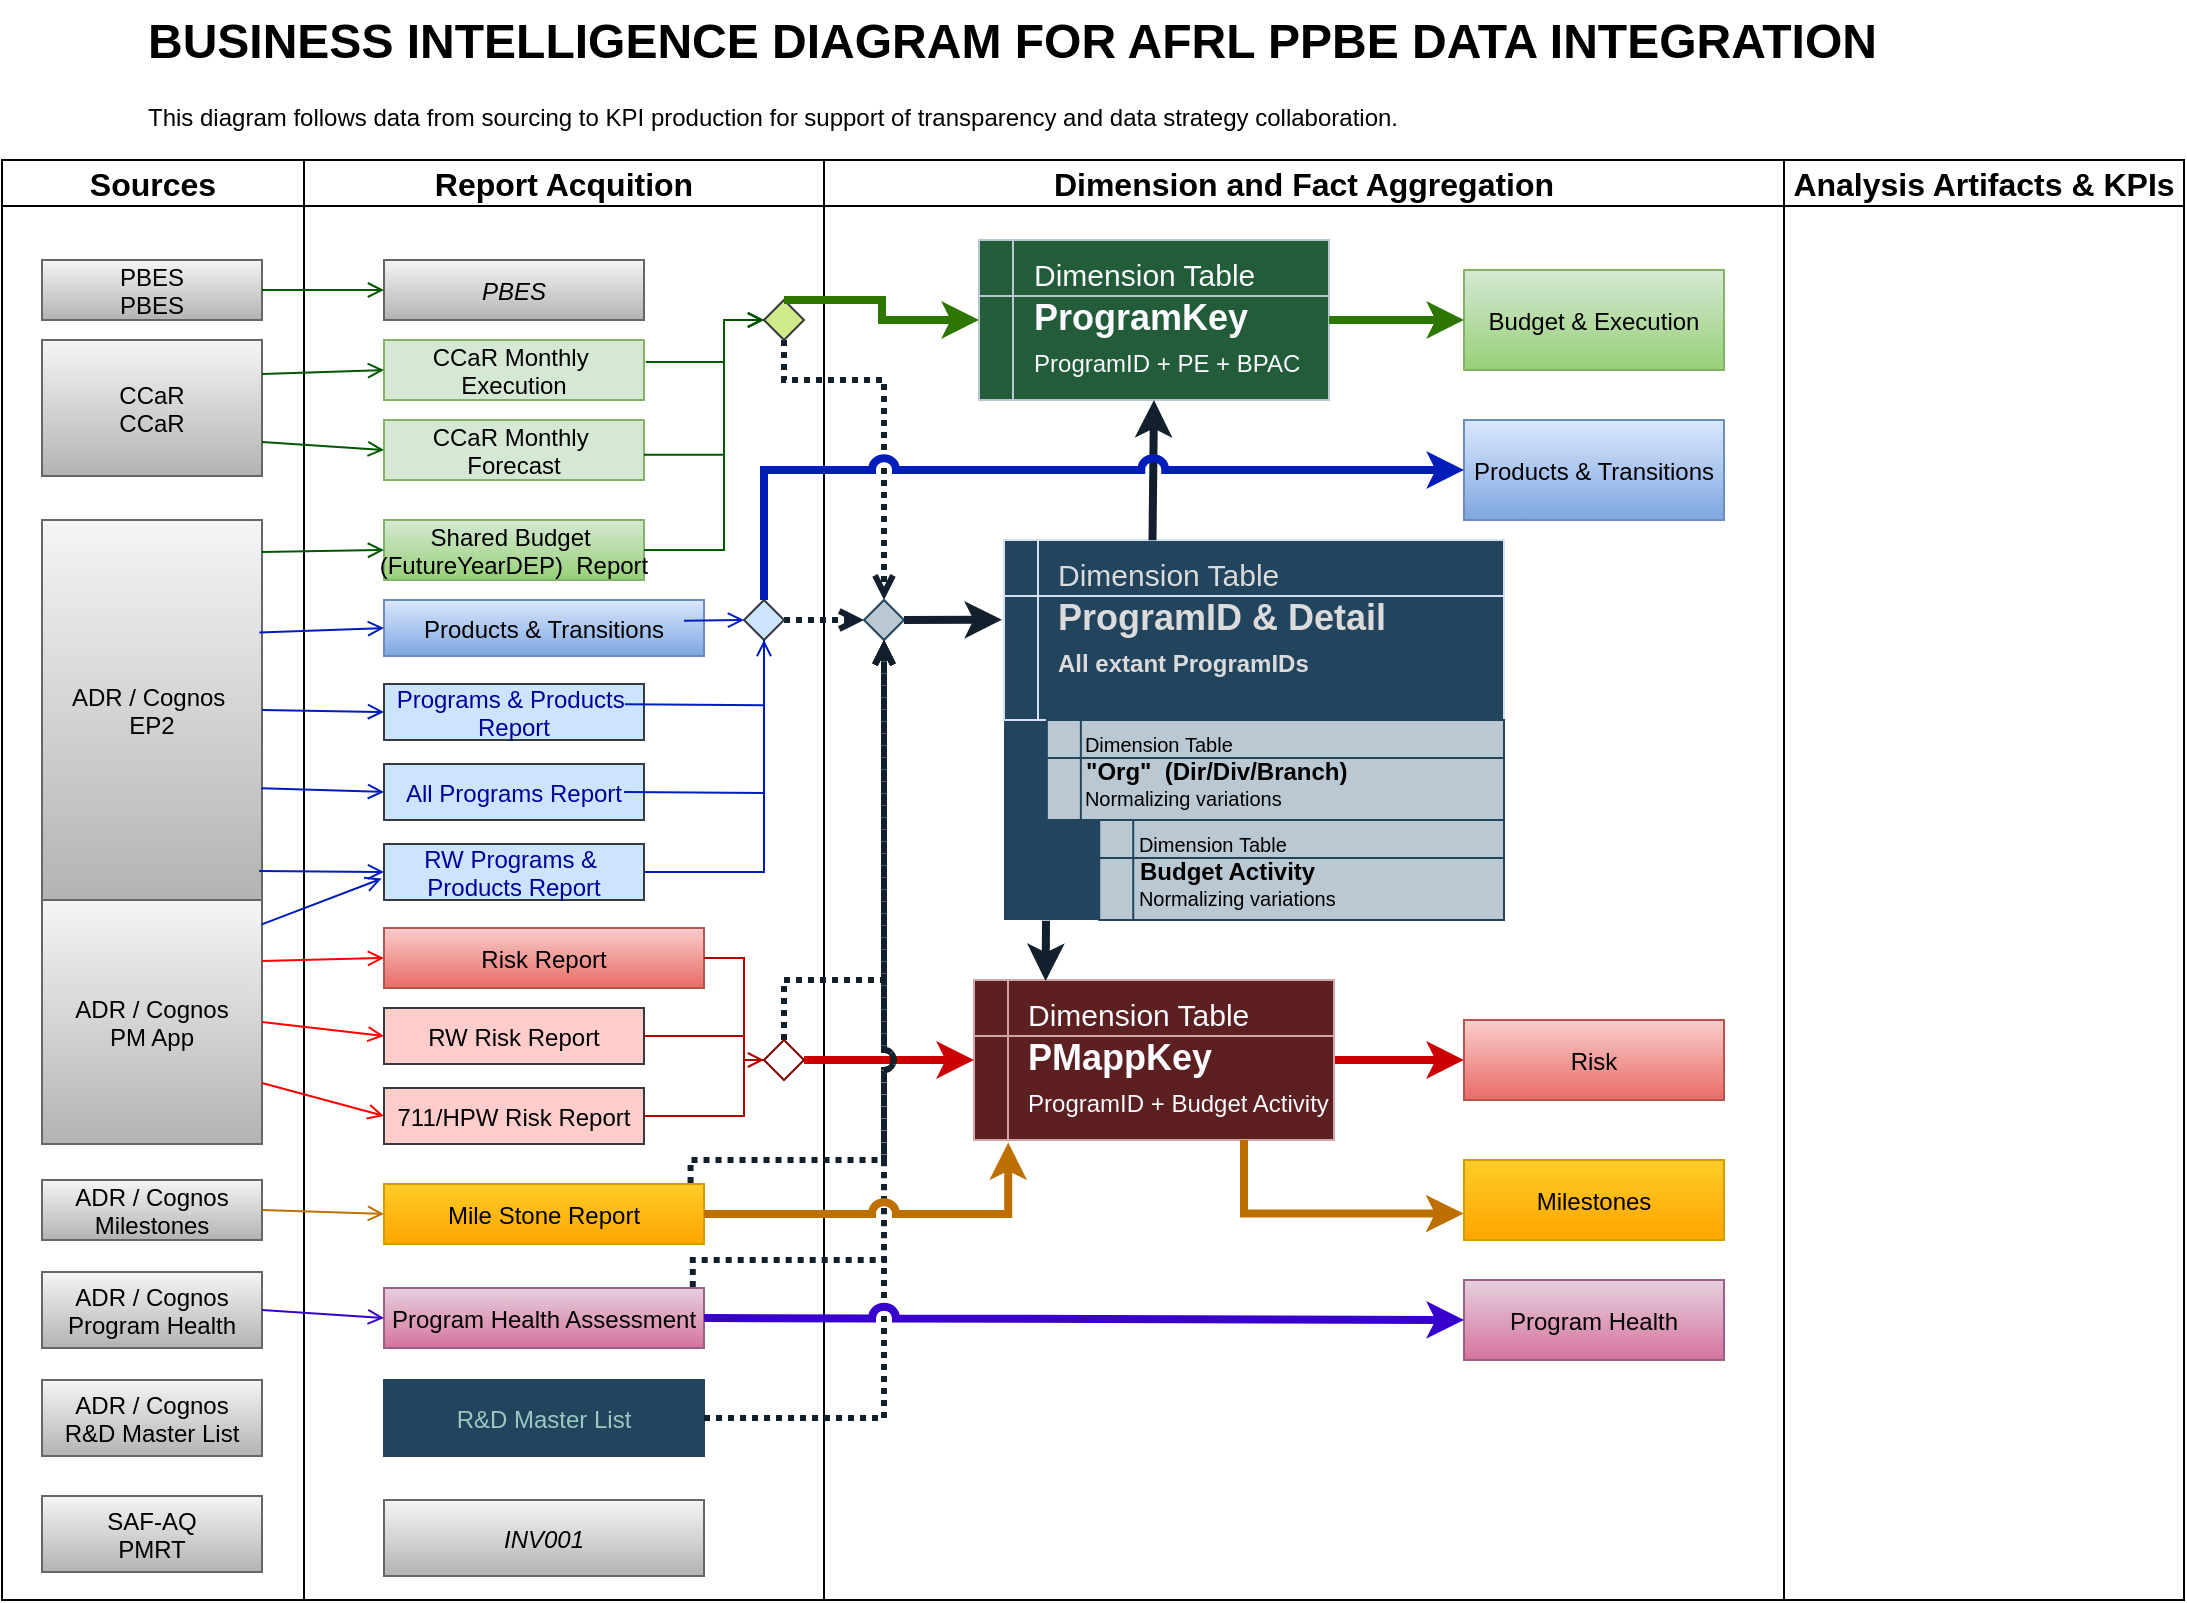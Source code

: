 <mxfile version="24.7.14">
  <diagram name="Page-1" id="e7e014a7-5840-1c2e-5031-d8a46d1fe8dd">
    <mxGraphModel dx="1511" dy="812" grid="1" gridSize="10" guides="1" tooltips="1" connect="1" arrows="1" fold="1" page="1" pageScale="1" pageWidth="1169" pageHeight="826" background="none" math="0" shadow="0">
      <root>
        <mxCell id="0" />
        <mxCell id="1" parent="0" />
        <mxCell id="3" value="Dimension and Fact Aggregation" style="swimlane;whiteSpace=wrap;fontSize=16;" parent="1" vertex="1">
          <mxGeometry x="430" y="90" width="480" height="720" as="geometry" />
        </mxCell>
        <mxCell id="Fj4q3F7yAHKbmUtNdAKV-152" value="Milestones" style="fillColor=#ffcd28;gradientColor=#ffa500;strokeColor=#d79b00;" parent="3" vertex="1">
          <mxGeometry x="320" y="500" width="130" height="40" as="geometry" />
        </mxCell>
        <mxCell id="Fj4q3F7yAHKbmUtNdAKV-154" value="Program Health" style="fillColor=#e6d0de;gradientColor=#d5739d;strokeColor=#996185;" parent="3" vertex="1">
          <mxGeometry x="320" y="560" width="130" height="40" as="geometry" />
        </mxCell>
        <mxCell id="Fj4q3F7yAHKbmUtNdAKV-117" value="&amp;nbsp; &amp;nbsp; &amp;nbsp;&lt;font style=&quot;font-size: 15px;&quot;&gt;Dimension Table&lt;/font&gt;&lt;div style=&quot;font-size: 18px;&quot;&gt;&amp;nbsp; &amp;nbsp; &amp;nbsp;&lt;span style=&quot;background-color: initial;&quot;&gt;&lt;b&gt;ProgramKey&lt;/b&gt;&lt;/span&gt;&lt;/div&gt;&lt;div style=&quot;&quot;&gt;&lt;b style=&quot;font-size: 18px;&quot;&gt;&amp;nbsp; &amp;nbsp; &amp;nbsp;&lt;/b&gt;&lt;font style=&quot;font-size: 12px;&quot;&gt;ProgramID + PE + BPAC&lt;/font&gt;&lt;/div&gt;" style="shape=internalStorage;whiteSpace=wrap;html=1;backgroundOutline=1;fillColor=#235c39;strokeColor=#bac8d3;dx=17;dy=28;align=left;horizontal=1;verticalAlign=top;fontSize=18;fontColor=#FAFAFF;" parent="3" vertex="1">
          <mxGeometry x="77.5" y="40" width="175" height="80" as="geometry" />
        </mxCell>
        <mxCell id="Fj4q3F7yAHKbmUtNdAKV-150" value="Budget &amp; Execution" style="fillColor=#d5e8d4;gradientColor=#97d077;strokeColor=#82b366;" parent="3" vertex="1">
          <mxGeometry x="320" y="55" width="130" height="50" as="geometry" />
        </mxCell>
        <mxCell id="Fj4q3F7yAHKbmUtNdAKV-140" value="" style="endArrow=classic;html=1;rounded=0;strokeWidth=4;fillColor=#60a917;strokeColor=#2D7600;jumpStyle=arc;exitX=1;exitY=0.5;exitDx=0;exitDy=0;entryX=0;entryY=0.5;entryDx=0;entryDy=0;" parent="3" source="Fj4q3F7yAHKbmUtNdAKV-117" target="Fj4q3F7yAHKbmUtNdAKV-150" edge="1">
          <mxGeometry width="50" height="50" relative="1" as="geometry">
            <mxPoint x="60" y="174.24" as="sourcePoint" />
            <mxPoint x="320" y="155" as="targetPoint" />
          </mxGeometry>
        </mxCell>
        <mxCell id="Fj4q3F7yAHKbmUtNdAKV-153" value="Products &amp; Transitions" style="fillColor=#dae8fc;gradientColor=#7ea6e0;strokeColor=#6c8ebf;" parent="3" vertex="1">
          <mxGeometry x="320" y="130" width="130" height="50" as="geometry" />
        </mxCell>
        <mxCell id="Fj4q3F7yAHKbmUtNdAKV-177" value="" style="group" parent="3" vertex="1" connectable="0">
          <mxGeometry x="90" y="190" width="250" height="190" as="geometry" />
        </mxCell>
        <mxCell id="Fj4q3F7yAHKbmUtNdAKV-176" value="" style="rounded=0;whiteSpace=wrap;html=1;strokeColor=none;fillColor=#23445d;" parent="Fj4q3F7yAHKbmUtNdAKV-177" vertex="1">
          <mxGeometry width="250" height="190" as="geometry" />
        </mxCell>
        <mxCell id="Fj4q3F7yAHKbmUtNdAKV-116" value="&amp;nbsp; &amp;nbsp; &amp;nbsp;&lt;font style=&quot;font-size: 15px;&quot;&gt;Dimension Table&lt;/font&gt;&lt;div style=&quot;font-size: 18px;&quot;&gt;&amp;nbsp; &amp;nbsp; &amp;nbsp;&lt;span style=&quot;background-color: initial;&quot;&gt;&lt;b&gt;ProgramID &amp;amp; Detail&amp;nbsp;&lt;/b&gt;&lt;/span&gt;&lt;/div&gt;&lt;div style=&quot;&quot;&gt;&lt;span style=&quot;background-color: initial;&quot;&gt;&lt;b style=&quot;&quot;&gt;&amp;nbsp; &amp;nbsp; &amp;nbsp;&lt;font style=&quot;font-size: 12px;&quot;&gt;All extant ProgramIDs&lt;/font&gt;&lt;/b&gt;&lt;/span&gt;&lt;/div&gt;" style="shape=internalStorage;whiteSpace=wrap;html=1;backgroundOutline=1;fillColor=#23445d;strokeColor=#D4E1F5;dx=17;dy=28;align=left;horizontal=1;verticalAlign=top;fontSize=18;fontColor=#DBDBDB;" parent="Fj4q3F7yAHKbmUtNdAKV-177" vertex="1">
          <mxGeometry width="250" height="90" as="geometry" />
        </mxCell>
        <mxCell id="Fj4q3F7yAHKbmUtNdAKV-145" value="&lt;font style=&quot;font-size: 10px;&quot;&gt;&amp;nbsp; &amp;nbsp; &amp;nbsp; &amp;nbsp;Dimension&amp;nbsp;Table&lt;/font&gt;&lt;div&gt;&lt;div&gt;&lt;span style=&quot;&quot;&gt;&amp;nbsp; &amp;nbsp; &amp;nbsp; &lt;b&gt;&quot;Org&quot;&amp;nbsp; (Dir/Div/Branch)&lt;/b&gt;&lt;br&gt;&lt;/span&gt;&lt;div style=&quot;font-size: 10px;&quot;&gt;&lt;font style=&quot;font-size: 10px;&quot;&gt;&amp;nbsp; &amp;nbsp; &amp;nbsp; &amp;nbsp;Normalizing variations&lt;/font&gt;&lt;/div&gt;&lt;/div&gt;&lt;/div&gt;" style="shape=internalStorage;whiteSpace=wrap;html=1;backgroundOutline=1;fillColor=#bac8d3;strokeColor=#23445d;dx=17;dy=19;align=left;horizontal=1;verticalAlign=top;spacing=0;" parent="Fj4q3F7yAHKbmUtNdAKV-177" vertex="1">
          <mxGeometry x="21.429" y="90" width="228.571" height="50" as="geometry" />
        </mxCell>
        <mxCell id="Fj4q3F7yAHKbmUtNdAKV-175" value="&lt;font style=&quot;font-size: 10px;&quot;&gt;&amp;nbsp; &amp;nbsp; &amp;nbsp; &amp;nbsp;Dimension&amp;nbsp;Table&lt;/font&gt;&lt;div&gt;&lt;div&gt;&lt;span style=&quot;&quot;&gt;&amp;nbsp; &amp;nbsp; &amp;nbsp; &lt;b&gt;Budget Activity&lt;/b&gt;&lt;br&gt;&lt;/span&gt;&lt;div style=&quot;font-size: 10px;&quot;&gt;&lt;font style=&quot;font-size: 10px;&quot;&gt;&amp;nbsp; &amp;nbsp; &amp;nbsp; &amp;nbsp;Normalizing variations&lt;/font&gt;&lt;/div&gt;&lt;/div&gt;&lt;/div&gt;" style="shape=internalStorage;whiteSpace=wrap;html=1;backgroundOutline=1;fillColor=#bac8d3;strokeColor=#23445d;dx=17;dy=19;align=left;horizontal=1;verticalAlign=top;spacing=0;" parent="Fj4q3F7yAHKbmUtNdAKV-177" vertex="1">
          <mxGeometry x="47.619" y="140" width="202.381" height="50" as="geometry" />
        </mxCell>
        <mxCell id="Fj4q3F7yAHKbmUtNdAKV-179" value="" style="endArrow=classic;html=1;rounded=0;exitX=1;exitY=0.5;exitDx=0;exitDy=0;strokeWidth=4;fillColor=#0050ef;strokeColor=#CC0000;jumpStyle=arc;entryX=0;entryY=0.5;entryDx=0;entryDy=0;" parent="3" source="Fj4q3F7yAHKbmUtNdAKV-132" target="Fj4q3F7yAHKbmUtNdAKV-151" edge="1">
          <mxGeometry width="50" height="50" relative="1" as="geometry">
            <mxPoint x="310" y="451" as="sourcePoint" />
            <mxPoint x="300" y="430" as="targetPoint" />
          </mxGeometry>
        </mxCell>
        <mxCell id="Fj4q3F7yAHKbmUtNdAKV-180" value="" style="endArrow=classic;html=1;rounded=0;strokeWidth=4;fillColor=#60a917;strokeColor=#11202C;jumpStyle=arc;exitX=0.297;exitY=0.001;exitDx=0;exitDy=0;entryX=0.5;entryY=1;entryDx=0;entryDy=0;exitPerimeter=0;" parent="3" source="Fj4q3F7yAHKbmUtNdAKV-116" target="Fj4q3F7yAHKbmUtNdAKV-117" edge="1">
          <mxGeometry width="50" height="50" relative="1" as="geometry">
            <mxPoint x="240" y="90" as="sourcePoint" />
            <mxPoint x="330" y="90" as="targetPoint" />
          </mxGeometry>
        </mxCell>
        <mxCell id="Fj4q3F7yAHKbmUtNdAKV-132" value="&amp;nbsp; &amp;nbsp; &amp;nbsp;&lt;font style=&quot;font-size: 15px;&quot;&gt;Dimension Table&lt;/font&gt;&lt;div style=&quot;font-size: 18px;&quot;&gt;&amp;nbsp; &amp;nbsp; &amp;nbsp;&lt;b&gt;PMapp&lt;/b&gt;&lt;span style=&quot;background-color: initial;&quot;&gt;&lt;b&gt;Key&lt;/b&gt;&lt;/span&gt;&lt;/div&gt;&lt;div style=&quot;&quot;&gt;&lt;b style=&quot;font-size: 18px;&quot;&gt;&amp;nbsp; &amp;nbsp; &amp;nbsp;&lt;/b&gt;&lt;font style=&quot;font-size: 12px;&quot;&gt;ProgramID + Budget Activity&lt;/font&gt;&lt;/div&gt;" style="shape=internalStorage;whiteSpace=wrap;html=1;backgroundOutline=1;fillColor=#5D2020;strokeColor=#D3A5A5;dx=17;dy=28;align=left;horizontal=1;verticalAlign=top;fontSize=18;fontColor=#FAFAFF;" parent="3" vertex="1">
          <mxGeometry x="75" y="410" width="180" height="80" as="geometry" />
        </mxCell>
        <mxCell id="Fj4q3F7yAHKbmUtNdAKV-151" value="Risk" style="fillColor=#f8cecc;gradientColor=#ea6b66;strokeColor=#b85450;" parent="3" vertex="1">
          <mxGeometry x="320" y="430" width="130" height="40" as="geometry" />
        </mxCell>
        <mxCell id="Fj4q3F7yAHKbmUtNdAKV-215" value="" style="endArrow=classic;html=1;rounded=0;strokeWidth=4;fillColor=#60a917;strokeColor=#11202C;jumpStyle=arc;exitX=0.084;exitY=1.002;exitDx=0;exitDy=0;entryX=0.199;entryY=0.007;entryDx=0;entryDy=0;entryPerimeter=0;exitPerimeter=0;" parent="3" source="Fj4q3F7yAHKbmUtNdAKV-176" target="Fj4q3F7yAHKbmUtNdAKV-132" edge="1">
          <mxGeometry width="50" height="50" relative="1" as="geometry">
            <mxPoint x="70" y="240" as="sourcePoint" />
            <mxPoint x="99" y="240" as="targetPoint" />
          </mxGeometry>
        </mxCell>
        <mxCell id="Fj4q3F7yAHKbmUtNdAKV-218" value="" style="endArrow=classic;html=1;rounded=0;exitX=0.75;exitY=1;exitDx=0;exitDy=0;strokeWidth=4;fillColor=#f0a30a;strokeColor=#BD7000;entryX=-0.002;entryY=0.67;entryDx=0;entryDy=0;jumpStyle=arc;edgeStyle=orthogonalEdgeStyle;elbow=vertical;entryPerimeter=0;" parent="3" source="Fj4q3F7yAHKbmUtNdAKV-132" target="Fj4q3F7yAHKbmUtNdAKV-152" edge="1">
          <mxGeometry width="50" height="50" relative="1" as="geometry">
            <mxPoint x="140" y="526" as="sourcePoint" />
            <mxPoint x="302" y="490" as="targetPoint" />
          </mxGeometry>
        </mxCell>
        <mxCell id="4" value="Analysis Artifacts &amp; KPIs" style="swimlane;whiteSpace=wrap;fontSize=16;" parent="1" vertex="1">
          <mxGeometry x="910" y="90" width="200" height="720" as="geometry" />
        </mxCell>
        <mxCell id="Fj4q3F7yAHKbmUtNdAKV-53" value="Sources" style="swimlane;whiteSpace=wrap;fontSize=16;" parent="1" vertex="1">
          <mxGeometry x="19" y="90" width="151" height="720" as="geometry" />
        </mxCell>
        <mxCell id="0qAKshBfbLGbxvA9z3j8-20" value="" style="group" vertex="1" connectable="0" parent="Fj4q3F7yAHKbmUtNdAKV-53">
          <mxGeometry x="20" y="50" width="110" height="656" as="geometry" />
        </mxCell>
        <mxCell id="Fj4q3F7yAHKbmUtNdAKV-109" value="ADR / Cognos&#xa;R&amp;D Master List" style="fillColor=#f5f5f5;gradientColor=#b3b3b3;strokeColor=#666666;" parent="0qAKshBfbLGbxvA9z3j8-20" vertex="1">
          <mxGeometry y="560" width="110" height="38" as="geometry" />
        </mxCell>
        <mxCell id="Fj4q3F7yAHKbmUtNdAKV-58" value="PBES&#xa;PBES" style="fillColor=#f5f5f5;gradientColor=#b3b3b3;strokeColor=#666666;" parent="0qAKshBfbLGbxvA9z3j8-20" vertex="1">
          <mxGeometry width="110" height="30" as="geometry" />
        </mxCell>
        <mxCell id="Fj4q3F7yAHKbmUtNdAKV-57" value="CCaR&#xa;CCaR" style="fillColor=#f5f5f5;gradientColor=#b3b3b3;strokeColor=#666666;" parent="0qAKshBfbLGbxvA9z3j8-20" vertex="1">
          <mxGeometry y="40" width="110" height="68" as="geometry" />
        </mxCell>
        <mxCell id="Fj4q3F7yAHKbmUtNdAKV-54" value="ADR / Cognos &#xa;EP2" style="fillColor=#f5f5f5;strokeColor=#666666;gradientColor=#b3b3b3;" parent="0qAKshBfbLGbxvA9z3j8-20" vertex="1">
          <mxGeometry y="130" width="110" height="190" as="geometry" />
        </mxCell>
        <mxCell id="Fj4q3F7yAHKbmUtNdAKV-55" value="ADR / Cognos&#xa;PM App" style="fillColor=#f5f5f5;strokeColor=#666666;gradientColor=#b3b3b3;" parent="0qAKshBfbLGbxvA9z3j8-20" vertex="1">
          <mxGeometry y="320" width="110" height="122" as="geometry" />
        </mxCell>
        <mxCell id="Fj4q3F7yAHKbmUtNdAKV-74" value="ADR / Cognos&#xa;Milestones" style="fillColor=#f5f5f5;strokeColor=#666666;gradientColor=#b3b3b3;" parent="0qAKshBfbLGbxvA9z3j8-20" vertex="1">
          <mxGeometry y="460" width="110" height="30" as="geometry" />
        </mxCell>
        <mxCell id="Fj4q3F7yAHKbmUtNdAKV-56" value="ADR / Cognos&#xa;Program Health" style="fillColor=#f5f5f5;gradientColor=#b3b3b3;strokeColor=#666666;" parent="0qAKshBfbLGbxvA9z3j8-20" vertex="1">
          <mxGeometry y="506" width="110" height="38" as="geometry" />
        </mxCell>
        <mxCell id="Fj4q3F7yAHKbmUtNdAKV-130" value="SAF-AQ&#xa;PMRT" style="fillColor=#f5f5f5;gradientColor=#b3b3b3;strokeColor=#666666;" parent="0qAKshBfbLGbxvA9z3j8-20" vertex="1">
          <mxGeometry y="618" width="110" height="38" as="geometry" />
        </mxCell>
        <mxCell id="2" value="Report Acquition" style="swimlane;whiteSpace=wrap;fontSize=16;" parent="1" vertex="1">
          <mxGeometry x="170" y="90" width="260" height="720" as="geometry" />
        </mxCell>
        <mxCell id="Fj4q3F7yAHKbmUtNdAKV-59" value="Products &amp; Transitions" style="fillColor=#dae8fc;gradientColor=#7ea6e0;strokeColor=#6c8ebf;" parent="2" vertex="1">
          <mxGeometry x="40" y="220" width="160" height="28" as="geometry" />
        </mxCell>
        <mxCell id="Fj4q3F7yAHKbmUtNdAKV-90" value="" style="endArrow=open;strokeColor=#001DBC;endFill=1;rounded=0;exitX=1;exitY=0.5;exitDx=0;exitDy=0;fillColor=#0050ef;edgeStyle=elbowEdgeStyle;entryX=0.5;entryY=1;entryDx=0;entryDy=0;" parent="2" source="Fj4q3F7yAHKbmUtNdAKV-95" edge="1" target="Fj4q3F7yAHKbmUtNdAKV-155">
          <mxGeometry relative="1" as="geometry">
            <mxPoint x="170" y="134" as="sourcePoint" />
            <mxPoint x="240" y="240" as="targetPoint" />
            <Array as="points">
              <mxPoint x="230" y="300" />
            </Array>
          </mxGeometry>
        </mxCell>
        <mxCell id="Fj4q3F7yAHKbmUtNdAKV-76" value="Program Health Assessment" style="fillColor=#e6d0de;gradientColor=#d5739d;strokeColor=#996185;" parent="2" vertex="1">
          <mxGeometry x="40" y="564" width="160" height="30" as="geometry" />
        </mxCell>
        <mxCell id="Fj4q3F7yAHKbmUtNdAKV-65" value="Risk Report" style="fillColor=#f8cecc;gradientColor=#ea6b66;strokeColor=#b85450;" parent="2" vertex="1">
          <mxGeometry x="40" y="384" width="160" height="30" as="geometry" />
        </mxCell>
        <mxCell id="Fj4q3F7yAHKbmUtNdAKV-68" value="RW Risk Report" style="fillColor=#ffcccc;strokeColor=#36393d;" parent="2" vertex="1">
          <mxGeometry x="40" y="424" width="130" height="28" as="geometry" />
        </mxCell>
        <mxCell id="Fj4q3F7yAHKbmUtNdAKV-69" value="711/HPW Risk Report" style="fillColor=#ffcccc;strokeColor=#36393d;" parent="2" vertex="1">
          <mxGeometry x="40" y="464" width="130" height="28" as="geometry" />
        </mxCell>
        <mxCell id="Fj4q3F7yAHKbmUtNdAKV-86" value="Mile Stone Report" style="fillColor=#ffcd28;gradientColor=#ffa500;strokeColor=#d79b00;" parent="2" vertex="1">
          <mxGeometry x="40" y="512" width="160" height="30" as="geometry" />
        </mxCell>
        <mxCell id="Fj4q3F7yAHKbmUtNdAKV-110" value="R&amp;D Master List" style="fillColor=#23445d;strokeColor=#23445d;fontColor=#9AC7BF;" parent="2" vertex="1">
          <mxGeometry x="40" y="610" width="160" height="38" as="geometry" />
        </mxCell>
        <mxCell id="Fj4q3F7yAHKbmUtNdAKV-75" value="Shared Budget &#xa;(FutureYearDEP)  Report" style="fillColor=#d5e8d4;gradientColor=#97d077;strokeColor=#82b366;" parent="2" vertex="1">
          <mxGeometry x="40" y="180" width="130" height="30" as="geometry" />
        </mxCell>
        <mxCell id="Fj4q3F7yAHKbmUtNdAKV-61" value="Programs &amp; Products &#xa;Report" style="fillColor=#cce5ff;strokeColor=#36393d;fontColor=#000099;" parent="2" vertex="1">
          <mxGeometry x="40" y="262" width="130" height="28" as="geometry" />
        </mxCell>
        <mxCell id="Fj4q3F7yAHKbmUtNdAKV-63" value="All Programs Report" style="fillColor=#cce5ff;strokeColor=#36393d;fontColor=#000099;" parent="2" vertex="1">
          <mxGeometry x="40" y="302" width="130" height="28" as="geometry" />
        </mxCell>
        <mxCell id="Fj4q3F7yAHKbmUtNdAKV-95" value="RW Programs &amp; &#xa;Products Report" style="fillColor=#cce5ff;strokeColor=#36393d;fontColor=#000099;" parent="2" vertex="1">
          <mxGeometry x="40" y="342" width="130" height="28" as="geometry" />
        </mxCell>
        <mxCell id="Fj4q3F7yAHKbmUtNdAKV-131" value="INV001" style="fillColor=#f5f5f5;gradientColor=#b3b3b3;strokeColor=#666666;fontStyle=2" parent="2" vertex="1">
          <mxGeometry x="40" y="670" width="160" height="38" as="geometry" />
        </mxCell>
        <mxCell id="Fj4q3F7yAHKbmUtNdAKV-80" value="CCaR Monthly &#xa;Forecast" style="fillColor=#d5e8d4;strokeColor=#82b366;" parent="2" vertex="1">
          <mxGeometry x="40" y="130" width="130" height="30" as="geometry" />
        </mxCell>
        <mxCell id="Fj4q3F7yAHKbmUtNdAKV-79" value="CCaR Monthly &#xa;Execution" style="fillColor=#d5e8d4;strokeColor=#82b366;" parent="2" vertex="1">
          <mxGeometry x="40" y="90" width="130" height="30" as="geometry" />
        </mxCell>
        <mxCell id="Fj4q3F7yAHKbmUtNdAKV-81" value="PBES" style="fillColor=#f5f5f5;strokeColor=#666666;movable=1;resizable=1;rotatable=1;deletable=1;editable=1;locked=0;connectable=1;gradientColor=#b3b3b3;fontStyle=2" parent="2" vertex="1">
          <mxGeometry x="40" y="50" width="130" height="30" as="geometry" />
        </mxCell>
        <mxCell id="Fj4q3F7yAHKbmUtNdAKV-186" value="" style="endArrow=open;strokeColor=#11202c;endFill=1;rounded=0;fillColor=#0050ef;entryX=0.5;entryY=0;entryDx=0;entryDy=0;jumpStyle=arc;edgeStyle=orthogonalEdgeStyle;exitX=0.5;exitY=1;exitDx=0;exitDy=0;strokeWidth=3;dashed=1;dashPattern=1 1;" parent="2" source="Fj4q3F7yAHKbmUtNdAKV-147" target="Fj4q3F7yAHKbmUtNdAKV-185" edge="1">
          <mxGeometry relative="1" as="geometry">
            <mxPoint x="240" y="100" as="sourcePoint" />
            <mxPoint x="310" y="250" as="targetPoint" />
            <Array as="points">
              <mxPoint x="240" y="110" />
              <mxPoint x="290" y="110" />
            </Array>
          </mxGeometry>
        </mxCell>
        <mxCell id="Fj4q3F7yAHKbmUtNdAKV-187" value="" style="endArrow=open;strokeColor=#11202c;endFill=1;rounded=0;fillColor=#0050ef;entryX=0.5;entryY=1;entryDx=0;entryDy=0;jumpStyle=arc;edgeStyle=elbowEdgeStyle;strokeWidth=3;dashed=1;elbow=vertical;dashPattern=1 1;exitX=0.5;exitY=0;exitDx=0;exitDy=0;" parent="2" target="Fj4q3F7yAHKbmUtNdAKV-185" edge="1" source="Fj4q3F7yAHKbmUtNdAKV-157">
          <mxGeometry relative="1" as="geometry">
            <mxPoint x="230" y="440" as="sourcePoint" />
            <mxPoint x="280" y="452" as="targetPoint" />
            <Array as="points">
              <mxPoint x="250" y="410" />
            </Array>
          </mxGeometry>
        </mxCell>
        <mxCell id="Fj4q3F7yAHKbmUtNdAKV-184" value="" style="endArrow=open;strokeColor=#11202c;endFill=1;rounded=0;exitX=1;exitY=0.5;exitDx=0;exitDy=0;fillColor=#0050ef;entryX=0;entryY=0.5;entryDx=0;entryDy=0;jumpStyle=arc;edgeStyle=orthogonalEdgeStyle;strokeWidth=3;dashed=1;dashPattern=1 1;" parent="2" source="Fj4q3F7yAHKbmUtNdAKV-155" target="Fj4q3F7yAHKbmUtNdAKV-185" edge="1">
          <mxGeometry relative="1" as="geometry">
            <mxPoint x="239" y="240" as="sourcePoint" />
            <mxPoint x="269" y="240" as="targetPoint" />
          </mxGeometry>
        </mxCell>
        <mxCell id="Fj4q3F7yAHKbmUtNdAKV-147" value="" style="rhombus;whiteSpace=wrap;html=1;strokeColor=#36393d;fillColor=#cdeb8b;" parent="2" vertex="1">
          <mxGeometry x="230" y="70" width="20" height="20" as="geometry" />
        </mxCell>
        <mxCell id="Fj4q3F7yAHKbmUtNdAKV-138" value="" style="endArrow=open;strokeColor=#005700;endFill=1;rounded=0;exitX=1;exitY=0.581;exitDx=0;exitDy=0;exitPerimeter=0;fillColor=#008a00;edgeStyle=elbowEdgeStyle;entryX=0;entryY=0.5;entryDx=0;entryDy=0;" parent="2" source="Fj4q3F7yAHKbmUtNdAKV-80" target="Fj4q3F7yAHKbmUtNdAKV-147" edge="1">
          <mxGeometry relative="1" as="geometry">
            <mxPoint x="209" y="146" as="sourcePoint" />
            <mxPoint x="259" y="80" as="targetPoint" />
            <Array as="points">
              <mxPoint x="210" y="120" />
            </Array>
          </mxGeometry>
        </mxCell>
        <mxCell id="Fj4q3F7yAHKbmUtNdAKV-157" value="" style="rhombus;whiteSpace=wrap;html=1;fontColor=#0000CC;strokeColor=#750000;" parent="2" vertex="1">
          <mxGeometry x="230" y="440" width="20" height="20" as="geometry" />
        </mxCell>
        <mxCell id="Fj4q3F7yAHKbmUtNdAKV-185" value="" style="rhombus;whiteSpace=wrap;html=1;fontColor=#0000CC;strokeColor=#23445d;fillColor=#bac8d3;strokeWidth=1;" parent="2" vertex="1">
          <mxGeometry x="280" y="220" width="20" height="20" as="geometry" />
        </mxCell>
        <mxCell id="Fj4q3F7yAHKbmUtNdAKV-139" value="" style="endArrow=open;strokeColor=#005700;endFill=1;rounded=0;exitX=1;exitY=0.5;exitDx=0;exitDy=0;fillColor=#008a00;edgeStyle=elbowEdgeStyle;entryX=0;entryY=0.5;entryDx=0;entryDy=0;" parent="2" source="Fj4q3F7yAHKbmUtNdAKV-75" target="Fj4q3F7yAHKbmUtNdAKV-147" edge="1">
          <mxGeometry relative="1" as="geometry">
            <mxPoint x="199" y="166" as="sourcePoint" />
            <mxPoint x="279" y="155" as="targetPoint" />
            <Array as="points">
              <mxPoint x="210" y="140" />
            </Array>
          </mxGeometry>
        </mxCell>
        <mxCell id="Fj4q3F7yAHKbmUtNdAKV-155" value="" style="rhombus;whiteSpace=wrap;html=1;strokeColor=#36393d;fillColor=#cce5ff;" parent="2" vertex="1">
          <mxGeometry x="220" y="220" width="20" height="20" as="geometry" />
        </mxCell>
        <mxCell id="Fj4q3F7yAHKbmUtNdAKV-149" value="" style="endArrow=classic;html=1;rounded=0;strokeWidth=4;fillColor=#60a917;strokeColor=#2D7600;jumpStyle=arc;exitX=0.5;exitY=0;exitDx=0;exitDy=0;entryX=0;entryY=0.5;entryDx=0;entryDy=0;edgeStyle=elbowEdgeStyle;" parent="2" source="Fj4q3F7yAHKbmUtNdAKV-147" edge="1">
          <mxGeometry width="50" height="50" relative="1" as="geometry">
            <mxPoint x="250" y="155" as="sourcePoint" />
            <mxPoint x="337.5" y="80" as="targetPoint" />
          </mxGeometry>
        </mxCell>
        <mxCell id="Fj4q3F7yAHKbmUtNdAKV-158" value="" style="endArrow=classic;html=1;rounded=0;exitX=1;exitY=0.5;exitDx=0;exitDy=0;strokeWidth=4;fillColor=#0050ef;strokeColor=#CC0000;jumpStyle=arc;entryX=0;entryY=0.5;entryDx=0;entryDy=0;" parent="2" source="Fj4q3F7yAHKbmUtNdAKV-157" edge="1">
          <mxGeometry width="50" height="50" relative="1" as="geometry">
            <mxPoint x="260" y="240" as="sourcePoint" />
            <mxPoint x="335" y="450" as="targetPoint" />
          </mxGeometry>
        </mxCell>
        <mxCell id="Fj4q3F7yAHKbmUtNdAKV-191" value="" style="endArrow=classic;html=1;rounded=0;strokeWidth=4;fillColor=#60a917;strokeColor=#11202C;jumpStyle=arc;exitX=1;exitY=0.5;exitDx=0;exitDy=0;entryX=-0.004;entryY=0.443;entryDx=0;entryDy=0;entryPerimeter=0;" parent="2" source="Fj4q3F7yAHKbmUtNdAKV-185" edge="1">
          <mxGeometry width="50" height="50" relative="1" as="geometry">
            <mxPoint x="438" y="200" as="sourcePoint" />
            <mxPoint x="349" y="229.87" as="targetPoint" />
          </mxGeometry>
        </mxCell>
        <mxCell id="Fj4q3F7yAHKbmUtNdAKV-137" value="" style="endArrow=open;strokeColor=#005700;endFill=1;rounded=0;exitX=1.007;exitY=0.367;exitDx=0;exitDy=0;fillColor=#008a00;edgeStyle=elbowEdgeStyle;exitPerimeter=0;entryX=0;entryY=0.5;entryDx=0;entryDy=0;" parent="2" source="Fj4q3F7yAHKbmUtNdAKV-79" target="Fj4q3F7yAHKbmUtNdAKV-147" edge="1">
          <mxGeometry relative="1" as="geometry">
            <mxPoint x="209" y="101" as="sourcePoint" />
            <mxPoint x="269" y="155" as="targetPoint" />
            <Array as="points">
              <mxPoint x="210" y="110" />
            </Array>
          </mxGeometry>
        </mxCell>
        <mxCell id="Fj4q3F7yAHKbmUtNdAKV-93" value="" style="endArrow=none;strokeColor=#001DBC;endFill=0;rounded=0;exitX=1.003;exitY=0.361;exitDx=0;exitDy=0;exitPerimeter=0;fillColor=#0050ef;edgeStyle=orthogonalEdgeStyle;entryX=0.5;entryY=1;entryDx=0;entryDy=0;" parent="2" target="Fj4q3F7yAHKbmUtNdAKV-155" edge="1">
          <mxGeometry relative="1" as="geometry">
            <mxPoint x="160.39" y="272.108" as="sourcePoint" />
            <mxPoint x="180" y="92" as="targetPoint" />
          </mxGeometry>
        </mxCell>
        <mxCell id="Fj4q3F7yAHKbmUtNdAKV-105" value="" style="endArrow=none;strokeColor=#B20000;endFill=0;rounded=0;exitX=1;exitY=0.5;exitDx=0;exitDy=0;fillColor=#e51400;edgeStyle=orthogonalEdgeStyle;entryX=0;entryY=0.5;entryDx=0;entryDy=0;" parent="2" source="Fj4q3F7yAHKbmUtNdAKV-68" target="Fj4q3F7yAHKbmUtNdAKV-157" edge="1">
          <mxGeometry relative="1" as="geometry">
            <mxPoint x="209" y="439.03" as="sourcePoint" />
            <mxPoint x="239" y="420" as="targetPoint" />
            <Array as="points">
              <mxPoint x="220" y="438" />
              <mxPoint x="220" y="450" />
            </Array>
          </mxGeometry>
        </mxCell>
        <mxCell id="Fj4q3F7yAHKbmUtNdAKV-99" value="" style="endArrow=none;strokeColor=#001DBC;endFill=0;rounded=0;exitX=1;exitY=0.5;exitDx=0;exitDy=0;fillColor=#0050ef;edgeStyle=orthogonalEdgeStyle;entryX=0.5;entryY=1;entryDx=0;entryDy=0;" parent="2" target="Fj4q3F7yAHKbmUtNdAKV-155" edge="1">
          <mxGeometry relative="1" as="geometry">
            <mxPoint x="160" y="316" as="sourcePoint" />
            <mxPoint x="180" y="72" as="targetPoint" />
          </mxGeometry>
        </mxCell>
        <mxCell id="Fj4q3F7yAHKbmUtNdAKV-104" value="" style="endArrow=open;strokeColor=#B20000;endFill=1;rounded=0;exitX=1;exitY=0.5;exitDx=0;exitDy=0;fillColor=#e51400;edgeStyle=elbowEdgeStyle;entryX=0;entryY=0.5;entryDx=0;entryDy=0;" parent="2" source="Fj4q3F7yAHKbmUtNdAKV-69" target="Fj4q3F7yAHKbmUtNdAKV-157" edge="1">
          <mxGeometry relative="1" as="geometry">
            <mxPoint x="209" y="519.03" as="sourcePoint" />
            <mxPoint x="228.92" y="414" as="targetPoint" />
            <Array as="points">
              <mxPoint x="220" y="470" />
            </Array>
          </mxGeometry>
        </mxCell>
        <mxCell id="Fj4q3F7yAHKbmUtNdAKV-156" value="" style="endArrow=open;strokeColor=#001DBC;endFill=1;rounded=0;exitX=1;exitY=0.369;exitDx=0;exitDy=0;fillColor=#0050ef;entryX=0;entryY=0.5;entryDx=0;entryDy=0;exitPerimeter=0;" parent="2" target="Fj4q3F7yAHKbmUtNdAKV-155" edge="1">
          <mxGeometry relative="1" as="geometry">
            <mxPoint x="190" y="230.332" as="sourcePoint" />
            <mxPoint x="240" y="250" as="targetPoint" />
          </mxGeometry>
        </mxCell>
        <mxCell id="Fj4q3F7yAHKbmUtNdAKV-182" value="" style="endArrow=none;strokeColor=#B20000;endFill=0;rounded=0;exitX=1;exitY=0.5;exitDx=0;exitDy=0;fillColor=#e51400;edgeStyle=orthogonalEdgeStyle;entryX=0;entryY=0.5;entryDx=0;entryDy=0;" parent="2" source="Fj4q3F7yAHKbmUtNdAKV-65" target="Fj4q3F7yAHKbmUtNdAKV-157" edge="1">
          <mxGeometry relative="1" as="geometry">
            <mxPoint x="219" y="448" as="sourcePoint" />
            <mxPoint x="279" y="430" as="targetPoint" />
            <Array as="points">
              <mxPoint x="220" y="399" />
              <mxPoint x="220" y="450" />
            </Array>
          </mxGeometry>
        </mxCell>
        <mxCell id="Fj4q3F7yAHKbmUtNdAKV-189" value="" style="endArrow=open;strokeColor=#11202c;endFill=1;rounded=0;fillColor=#0050ef;entryX=0.5;entryY=1;entryDx=0;entryDy=0;exitX=0.965;exitY=-0.015;exitDx=0;exitDy=0;jumpStyle=arc;edgeStyle=elbowEdgeStyle;exitPerimeter=0;elbow=vertical;strokeWidth=3;dashed=1;dashPattern=1 1;" parent="2" source="Fj4q3F7yAHKbmUtNdAKV-76" target="Fj4q3F7yAHKbmUtNdAKV-185" edge="1">
          <mxGeometry relative="1" as="geometry">
            <mxPoint x="249" y="537" as="sourcePoint" />
            <mxPoint x="359" y="332" as="targetPoint" />
            <Array as="points">
              <mxPoint x="279" y="550" />
            </Array>
          </mxGeometry>
        </mxCell>
        <mxCell id="Fj4q3F7yAHKbmUtNdAKV-190" value="" style="endArrow=open;strokeColor=#11202c;endFill=1;rounded=0;fillColor=#0050ef;entryX=0.5;entryY=1;entryDx=0;entryDy=0;exitX=1;exitY=0.5;exitDx=0;exitDy=0;jumpStyle=arc;edgeStyle=orthogonalEdgeStyle;strokeWidth=3;dashed=1;dashPattern=1 1;" parent="2" source="Fj4q3F7yAHKbmUtNdAKV-110" target="Fj4q3F7yAHKbmUtNdAKV-185" edge="1">
          <mxGeometry relative="1" as="geometry">
            <mxPoint x="249" y="589" as="sourcePoint" />
            <mxPoint x="369" y="342" as="targetPoint" />
          </mxGeometry>
        </mxCell>
        <mxCell id="Fj4q3F7yAHKbmUtNdAKV-188" value="" style="endArrow=open;strokeColor=#11202c;endFill=1;rounded=0;fillColor=#0050ef;entryX=0.5;entryY=1;entryDx=0;entryDy=0;exitX=0.958;exitY=-0.016;exitDx=0;exitDy=0;jumpStyle=arc;edgeStyle=elbowEdgeStyle;exitPerimeter=0;elbow=vertical;strokeWidth=3;dashed=1;dashPattern=1 1;" parent="2" source="Fj4q3F7yAHKbmUtNdAKV-86" target="Fj4q3F7yAHKbmUtNdAKV-185" edge="1">
          <mxGeometry relative="1" as="geometry">
            <mxPoint x="279" y="512" as="sourcePoint" />
            <mxPoint x="349" y="322" as="targetPoint" />
            <Array as="points">
              <mxPoint x="279" y="500" />
            </Array>
          </mxGeometry>
        </mxCell>
        <mxCell id="Fj4q3F7yAHKbmUtNdAKV-115" value="" style="endArrow=classic;html=1;rounded=0;exitX=0.5;exitY=0;exitDx=0;exitDy=0;strokeWidth=4;fillColor=#0050ef;strokeColor=#001DBC;entryX=0;entryY=0.5;entryDx=0;entryDy=0;jumpStyle=arc;edgeStyle=orthogonalEdgeStyle;" parent="1" source="Fj4q3F7yAHKbmUtNdAKV-155" target="Fj4q3F7yAHKbmUtNdAKV-153" edge="1">
          <mxGeometry width="50" height="50" relative="1" as="geometry">
            <mxPoint x="479" y="240" as="sourcePoint" />
            <mxPoint x="789" y="322.5" as="targetPoint" />
          </mxGeometry>
        </mxCell>
        <mxCell id="Fj4q3F7yAHKbmUtNdAKV-96" value="" style="endArrow=open;strokeColor=#001DBC;endFill=1;rounded=0;exitX=0.987;exitY=0.924;exitDx=0;exitDy=0;fillColor=#0050ef;exitPerimeter=0;entryX=0;entryY=0.5;entryDx=0;entryDy=0;" parent="1" source="Fj4q3F7yAHKbmUtNdAKV-54" target="Fj4q3F7yAHKbmUtNdAKV-95" edge="1">
          <mxGeometry relative="1" as="geometry">
            <mxPoint x="189" y="268" as="sourcePoint" />
            <mxPoint x="229" y="430" as="targetPoint" />
          </mxGeometry>
        </mxCell>
        <mxCell id="Fj4q3F7yAHKbmUtNdAKV-78" value="" style="endArrow=open;strokeColor=#005700;endFill=1;rounded=0;exitX=0.998;exitY=0.084;exitDx=0;exitDy=0;entryX=0;entryY=0.5;entryDx=0;entryDy=0;exitPerimeter=0;fillColor=#008a00;" parent="1" source="Fj4q3F7yAHKbmUtNdAKV-54" target="Fj4q3F7yAHKbmUtNdAKV-75" edge="1">
          <mxGeometry relative="1" as="geometry">
            <mxPoint x="198" y="280" as="sourcePoint" />
            <mxPoint x="259" y="284" as="targetPoint" />
          </mxGeometry>
        </mxCell>
        <mxCell id="Fj4q3F7yAHKbmUtNdAKV-62" value="" style="endArrow=open;strokeColor=#001DBC;endFill=1;rounded=0;entryX=0;entryY=0.5;entryDx=0;entryDy=0;exitX=1;exitY=0.5;exitDx=0;exitDy=0;fillColor=#0050ef;" parent="1" source="Fj4q3F7yAHKbmUtNdAKV-54" target="Fj4q3F7yAHKbmUtNdAKV-61" edge="1">
          <mxGeometry relative="1" as="geometry">
            <mxPoint x="189" y="217" as="sourcePoint" />
            <mxPoint x="259" y="228" as="targetPoint" />
          </mxGeometry>
        </mxCell>
        <mxCell id="20" value="" style="endArrow=open;strokeColor=#001DBC;endFill=1;rounded=0;exitX=0.988;exitY=0.296;exitDx=0;exitDy=0;entryX=0;entryY=0.5;entryDx=0;entryDy=0;exitPerimeter=0;fillColor=#0050ef;" parent="1" source="Fj4q3F7yAHKbmUtNdAKV-54" target="Fj4q3F7yAHKbmUtNdAKV-59" edge="1">
          <mxGeometry relative="1" as="geometry">
            <mxPoint x="379" y="488" as="sourcePoint" />
          </mxGeometry>
        </mxCell>
        <mxCell id="Fj4q3F7yAHKbmUtNdAKV-64" value="" style="endArrow=open;strokeColor=#001DBC;endFill=1;rounded=0;exitX=0.997;exitY=0.706;exitDx=0;exitDy=0;entryX=0;entryY=0.5;entryDx=0;entryDy=0;fillColor=#0050ef;exitPerimeter=0;" parent="1" source="Fj4q3F7yAHKbmUtNdAKV-54" target="Fj4q3F7yAHKbmUtNdAKV-63" edge="1">
          <mxGeometry relative="1" as="geometry">
            <mxPoint x="199" y="271" as="sourcePoint" />
            <mxPoint x="259" y="272" as="targetPoint" />
          </mxGeometry>
        </mxCell>
        <mxCell id="Fj4q3F7yAHKbmUtNdAKV-66" value="" style="endArrow=open;strokeColor=#FF0000;endFill=1;rounded=0;exitX=1;exitY=0.25;exitDx=0;exitDy=0;entryX=0;entryY=0.5;entryDx=0;entryDy=0;" parent="1" source="Fj4q3F7yAHKbmUtNdAKV-55" target="Fj4q3F7yAHKbmUtNdAKV-65" edge="1">
          <mxGeometry relative="1" as="geometry">
            <mxPoint x="199" y="340" as="sourcePoint" />
            <mxPoint x="259" y="396" as="targetPoint" />
          </mxGeometry>
        </mxCell>
        <mxCell id="Fj4q3F7yAHKbmUtNdAKV-72" value="" style="endArrow=open;strokeColor=#FF0000;endFill=1;rounded=0;exitX=1;exitY=0.5;exitDx=0;exitDy=0;entryX=0;entryY=0.5;entryDx=0;entryDy=0;" parent="1" source="Fj4q3F7yAHKbmUtNdAKV-55" target="Fj4q3F7yAHKbmUtNdAKV-68" edge="1">
          <mxGeometry relative="1" as="geometry">
            <mxPoint x="199" y="363" as="sourcePoint" />
            <mxPoint x="259" y="317" as="targetPoint" />
          </mxGeometry>
        </mxCell>
        <mxCell id="Fj4q3F7yAHKbmUtNdAKV-73" value="" style="endArrow=open;strokeColor=#FF0000;endFill=1;rounded=0;exitX=1;exitY=0.75;exitDx=0;exitDy=0;entryX=0;entryY=0.5;entryDx=0;entryDy=0;" parent="1" source="Fj4q3F7yAHKbmUtNdAKV-55" target="Fj4q3F7yAHKbmUtNdAKV-69" edge="1">
          <mxGeometry relative="1" as="geometry">
            <mxPoint x="199" y="375" as="sourcePoint" />
            <mxPoint x="259" y="357" as="targetPoint" />
          </mxGeometry>
        </mxCell>
        <mxCell id="Fj4q3F7yAHKbmUtNdAKV-97" value="" style="endArrow=open;strokeColor=#001DBC;endFill=1;rounded=0;exitX=0.999;exitY=0.1;exitDx=0;exitDy=0;exitPerimeter=0;fillColor=#0050ef;entryX=-0.009;entryY=0.618;entryDx=0;entryDy=0;entryPerimeter=0;" parent="1" source="Fj4q3F7yAHKbmUtNdAKV-55" target="Fj4q3F7yAHKbmUtNdAKV-95" edge="1">
          <mxGeometry relative="1" as="geometry">
            <mxPoint x="209" y="344" as="sourcePoint" />
            <mxPoint x="229" y="280" as="targetPoint" />
          </mxGeometry>
        </mxCell>
        <mxCell id="Fj4q3F7yAHKbmUtNdAKV-88" value="" style="endArrow=open;strokeColor=#BD7000;endFill=1;rounded=0;exitX=1;exitY=0.5;exitDx=0;exitDy=0;entryX=0;entryY=0.5;entryDx=0;entryDy=0;fillColor=#f0a30a;" parent="1" source="Fj4q3F7yAHKbmUtNdAKV-74" target="Fj4q3F7yAHKbmUtNdAKV-86" edge="1">
          <mxGeometry relative="1" as="geometry">
            <mxPoint x="199" y="565" as="sourcePoint" />
            <mxPoint x="259" y="578" as="targetPoint" />
          </mxGeometry>
        </mxCell>
        <mxCell id="Fj4q3F7yAHKbmUtNdAKV-89" value="" style="endArrow=open;strokeColor=#3700CC;endFill=1;rounded=0;exitX=1;exitY=0.5;exitDx=0;exitDy=0;entryX=0;entryY=0.5;entryDx=0;entryDy=0;fillColor=#6a00ff;" parent="1" source="Fj4q3F7yAHKbmUtNdAKV-56" target="Fj4q3F7yAHKbmUtNdAKV-76" edge="1">
          <mxGeometry relative="1" as="geometry">
            <mxPoint x="189" y="662" as="sourcePoint" />
            <mxPoint x="249" y="664" as="targetPoint" />
          </mxGeometry>
        </mxCell>
        <mxCell id="Fj4q3F7yAHKbmUtNdAKV-85" value="" style="endArrow=open;strokeColor=#005700;endFill=1;rounded=0;exitX=1;exitY=0.75;exitDx=0;exitDy=0;fillColor=#008a00;entryX=0;entryY=0.5;entryDx=0;entryDy=0;" parent="1" source="Fj4q3F7yAHKbmUtNdAKV-57" target="Fj4q3F7yAHKbmUtNdAKV-80" edge="1">
          <mxGeometry relative="1" as="geometry">
            <mxPoint x="169" y="181" as="sourcePoint" />
            <mxPoint x="229" y="200" as="targetPoint" />
          </mxGeometry>
        </mxCell>
        <mxCell id="Fj4q3F7yAHKbmUtNdAKV-84" value="" style="endArrow=open;strokeColor=#005700;endFill=1;rounded=0;exitX=1;exitY=0.25;exitDx=0;exitDy=0;fillColor=#008a00;entryX=0;entryY=0.5;entryDx=0;entryDy=0;" parent="1" source="Fj4q3F7yAHKbmUtNdAKV-57" target="Fj4q3F7yAHKbmUtNdAKV-79" edge="1">
          <mxGeometry relative="1" as="geometry">
            <mxPoint x="169" y="165.5" as="sourcePoint" />
            <mxPoint x="228" y="170" as="targetPoint" />
          </mxGeometry>
        </mxCell>
        <mxCell id="Fj4q3F7yAHKbmUtNdAKV-143" value="" style="endArrow=classic;html=1;rounded=0;exitX=1;exitY=0.5;exitDx=0;exitDy=0;strokeWidth=4;fillColor=#f0a30a;strokeColor=#BD7000;entryX=0.095;entryY=1.015;entryDx=0;entryDy=0;jumpStyle=arc;entryPerimeter=0;edgeStyle=orthogonalEdgeStyle;elbow=vertical;" parent="1" source="Fj4q3F7yAHKbmUtNdAKV-86" target="Fj4q3F7yAHKbmUtNdAKV-132" edge="1">
          <mxGeometry width="50" height="50" relative="1" as="geometry">
            <mxPoint x="409" y="620" as="sourcePoint" />
            <mxPoint x="789" y="555" as="targetPoint" />
          </mxGeometry>
        </mxCell>
        <mxCell id="Fj4q3F7yAHKbmUtNdAKV-82" value="" style="endArrow=open;strokeColor=#005700;endFill=1;rounded=0;exitX=1;exitY=0.5;exitDx=0;exitDy=0;entryX=0;entryY=0.5;entryDx=0;entryDy=0;fillColor=#008a00;" parent="1" source="Fj4q3F7yAHKbmUtNdAKV-58" target="Fj4q3F7yAHKbmUtNdAKV-81" edge="1">
          <mxGeometry relative="1" as="geometry">
            <mxPoint x="177" y="42" as="sourcePoint" />
            <mxPoint x="229" y="155" as="targetPoint" />
          </mxGeometry>
        </mxCell>
        <mxCell id="Fj4q3F7yAHKbmUtNdAKV-141" value="" style="endArrow=classic;html=1;rounded=0;exitX=1;exitY=0.5;exitDx=0;exitDy=0;strokeWidth=4;fillColor=#6a00ff;strokeColor=#3700CC;entryX=0;entryY=0.5;entryDx=0;entryDy=0;jumpStyle=arc;" parent="1" source="Fj4q3F7yAHKbmUtNdAKV-76" target="Fj4q3F7yAHKbmUtNdAKV-154" edge="1">
          <mxGeometry width="50" height="50" relative="1" as="geometry">
            <mxPoint x="419" y="671" as="sourcePoint" />
            <mxPoint x="788.74" y="698.55" as="targetPoint" />
          </mxGeometry>
        </mxCell>
        <mxCell id="Fj4q3F7yAHKbmUtNdAKV-219" value="&lt;h1 style=&quot;margin-top: 0px;&quot;&gt;BUSINESS INTELLIGENCE DIAGRAM FOR AFRL PPBE DATA INTEGRATION&amp;nbsp;&lt;/h1&gt;&lt;p&gt;This diagram follows data from sourcing to KPI production for support of transparency and data strategy collaboration.&lt;/p&gt;" style="text;html=1;whiteSpace=wrap;overflow=hidden;rounded=0;" parent="1" vertex="1">
          <mxGeometry x="90" y="10" width="930" height="70" as="geometry" />
        </mxCell>
      </root>
    </mxGraphModel>
  </diagram>
</mxfile>
